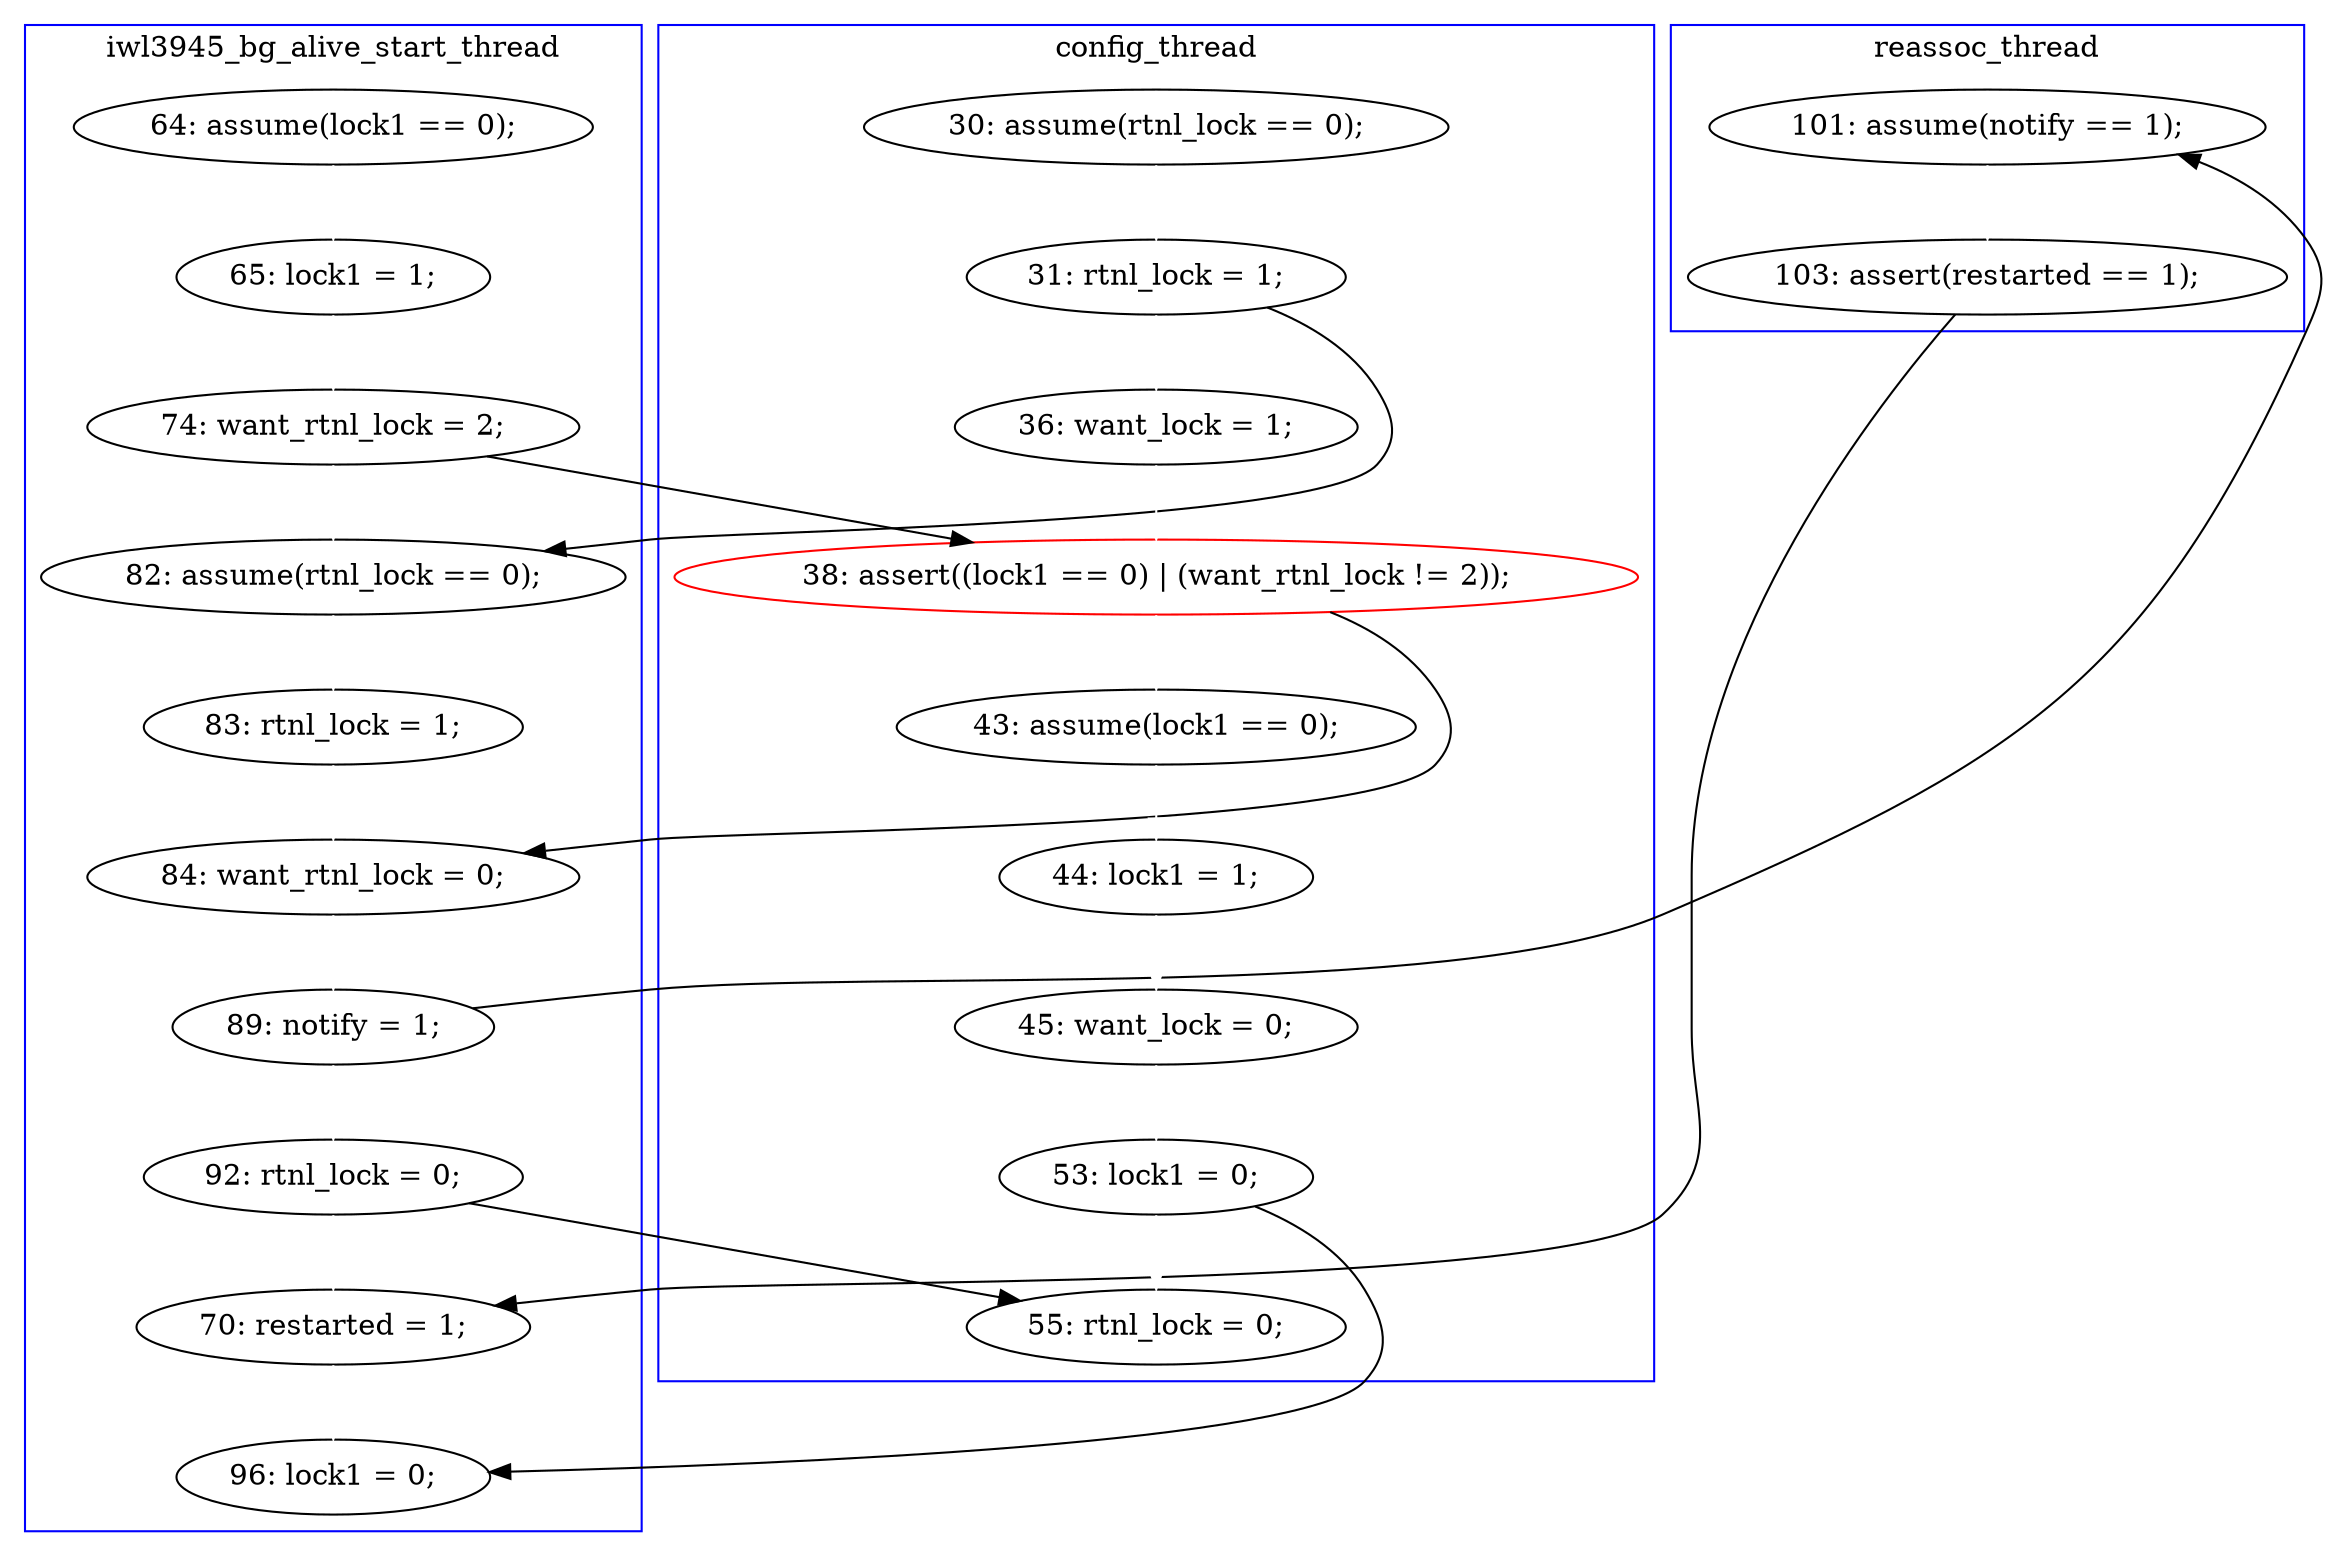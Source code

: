 digraph Counterexample {
	23 -> 26 [color = black, style = solid, constraint = false]
	37 -> 39 [color = white, style = solid]
	32 -> 33 [color = black, style = solid, constraint = false]
	19 -> 22 [color = black, style = solid, constraint = false]
	19 -> 28 [color = white, style = solid]
	11 -> 12 [color = white, style = solid]
	18 -> 19 [color = white, style = solid]
	22 -> 23 [color = white, style = solid]
	28 -> 29 [color = white, style = solid]
	14 -> 15 [color = white, style = solid]
	23 -> 32 [color = white, style = solid]
	32 -> 37 [color = white, style = solid]
	27 -> 37 [color = black, style = solid, constraint = false]
	29 -> 30 [color = white, style = solid]
	21 -> 22 [color = white, style = solid]
	17 -> 19 [color = black, style = solid, constraint = false]
	15 -> 17 [color = white, style = solid]
	31 -> 33 [color = white, style = solid]
	17 -> 20 [color = white, style = solid]
	26 -> 27 [color = white, style = solid]
	12 -> 18 [color = white, style = solid]
	30 -> 31 [color = white, style = solid]
	12 -> 20 [color = black, style = solid, constraint = false]
	31 -> 39 [color = black, style = solid, constraint = false]
	20 -> 21 [color = white, style = solid]
	subgraph cluster3 {
		label = reassoc_thread
		color = blue
		26  [label = "101: assume(notify == 1);"]
		27  [label = "103: assert(restarted == 1);"]
	}
	subgraph cluster2 {
		label = iwl3945_bg_alive_start_thread
		color = blue
		23  [label = "89: notify = 1;"]
		15  [label = "65: lock1 = 1;"]
		17  [label = "74: want_rtnl_lock = 2;"]
		32  [label = "92: rtnl_lock = 0;"]
		20  [label = "82: assume(rtnl_lock == 0);"]
		37  [label = "70: restarted = 1;"]
		21  [label = "83: rtnl_lock = 1;"]
		14  [label = "64: assume(lock1 == 0);"]
		22  [label = "84: want_rtnl_lock = 0;"]
		39  [label = "96: lock1 = 0;"]
	}
	subgraph cluster1 {
		label = config_thread
		color = blue
		18  [label = "36: want_lock = 1;"]
		19  [label = "38: assert((lock1 == 0) | (want_rtnl_lock != 2));", color = red]
		11  [label = "30: assume(rtnl_lock == 0);"]
		30  [label = "45: want_lock = 0;"]
		28  [label = "43: assume(lock1 == 0);"]
		31  [label = "53: lock1 = 0;"]
		29  [label = "44: lock1 = 1;"]
		12  [label = "31: rtnl_lock = 1;"]
		33  [label = "55: rtnl_lock = 0;"]
	}
}